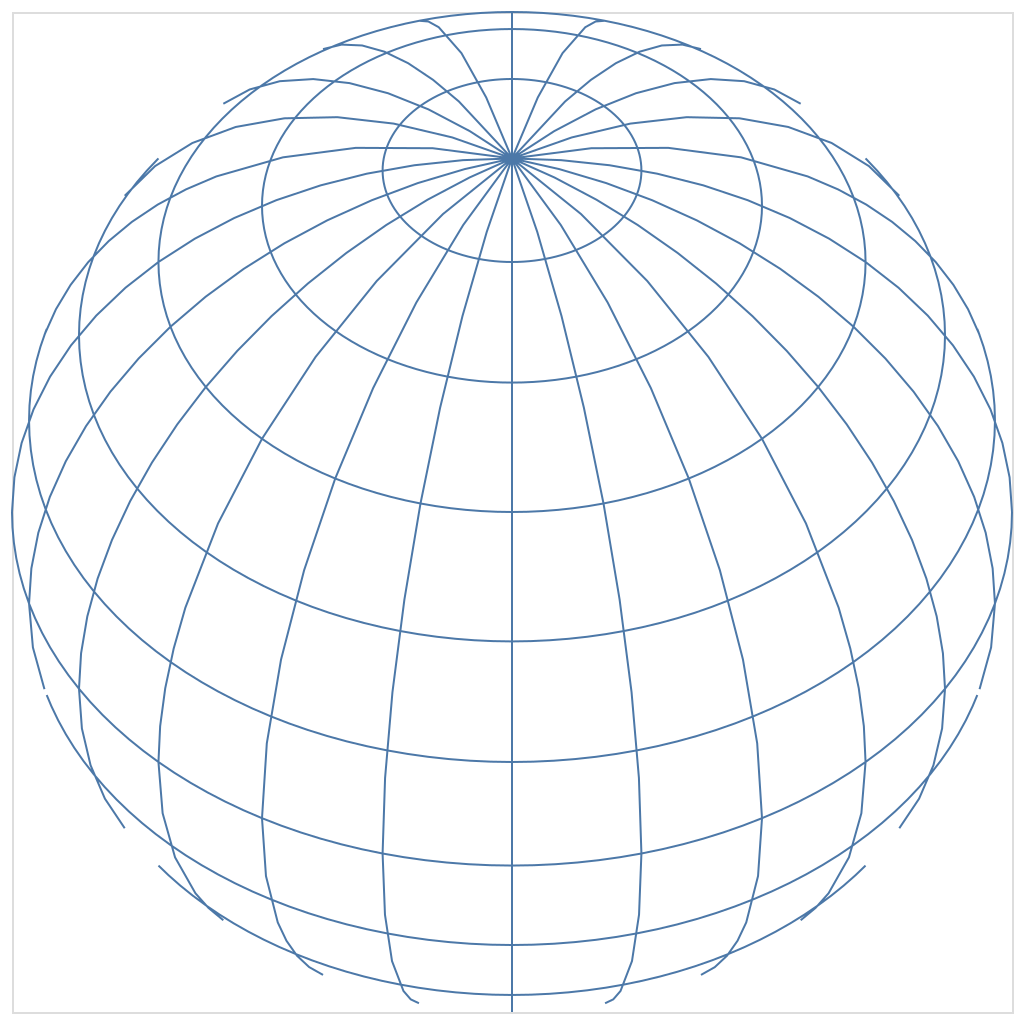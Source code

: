{
  "$schema": "https://vega.github.io/schema/vega/v5.json",
  "autosize": "pad",
  "padding": 5,
  "width": 500,
  "height": 500,
  "style": "cell",
  "data": [
    {"name": "source_0", "transform": [{"type": "graticule", "step": [15, 15]}]}
  ],
  "projections": [
    {
      "name": "projection",
      "size": {"signal": "[width, height]"},
      "fit": {"signal": "data('source_0')"},
      "type": "orthographic",
      "rotate": [0, -45, 0]
    }
  ],
  "marks": [
    {
      "name": "marks",
      "type": "shape",
      "style": ["geoshape"],
      "from": {"data": "source_0"},
      "encode": {
        "update": {
          "stroke": {"value": "#4c78a8"},
          "fill": {"value": "transparent"}
        }
      },
      "transform": [{"type": "geoshape", "projection": "projection"}]
    }
  ]
}
